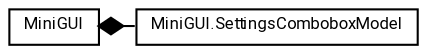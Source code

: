 #!/usr/local/bin/dot
#
# Class diagram 
# Generated by UMLGraph version R5_7_2-60-g0e99a6 (http://www.spinellis.gr/umlgraph/)
#

digraph G {
	graph [fontnames="svg"]
	edge [fontname="Roboto",fontsize=7,labelfontname="Roboto",labelfontsize=7,color="black"];
	node [fontname="Roboto",fontcolor="black",fontsize=8,shape=plaintext,margin=0,width=0,height=0];
	nodesep=0.15;
	ranksep=0.25;
	rankdir=LR;
	// de.lmu.ifi.dbs.elki.gui.minigui.MiniGUI
	c587325 [label=<<table title="de.lmu.ifi.dbs.elki.gui.minigui.MiniGUI" border="0" cellborder="1" cellspacing="0" cellpadding="2" href="MiniGUI.html" target="_parent">
		<tr><td><table border="0" cellspacing="0" cellpadding="1">
		<tr><td align="center" balign="center"> <font face="Roboto">MiniGUI</font> </td></tr>
		</table></td></tr>
		</table>>, URL="MiniGUI.html"];
	// de.lmu.ifi.dbs.elki.gui.minigui.MiniGUI.SettingsComboboxModel
	c587326 [label=<<table title="de.lmu.ifi.dbs.elki.gui.minigui.MiniGUI.SettingsComboboxModel" border="0" cellborder="1" cellspacing="0" cellpadding="2" href="MiniGUI.SettingsComboboxModel.html" target="_parent">
		<tr><td><table border="0" cellspacing="0" cellpadding="1">
		<tr><td align="center" balign="center"> <font face="Roboto">MiniGUI.SettingsComboboxModel</font> </td></tr>
		</table></td></tr>
		</table>>, URL="MiniGUI.SettingsComboboxModel.html"];
	// de.lmu.ifi.dbs.elki.gui.minigui.MiniGUI composed de.lmu.ifi.dbs.elki.gui.minigui.MiniGUI.SettingsComboboxModel
	c587325 -> c587326 [arrowhead=none,arrowtail=diamond,dir=back,weight=6];
}

